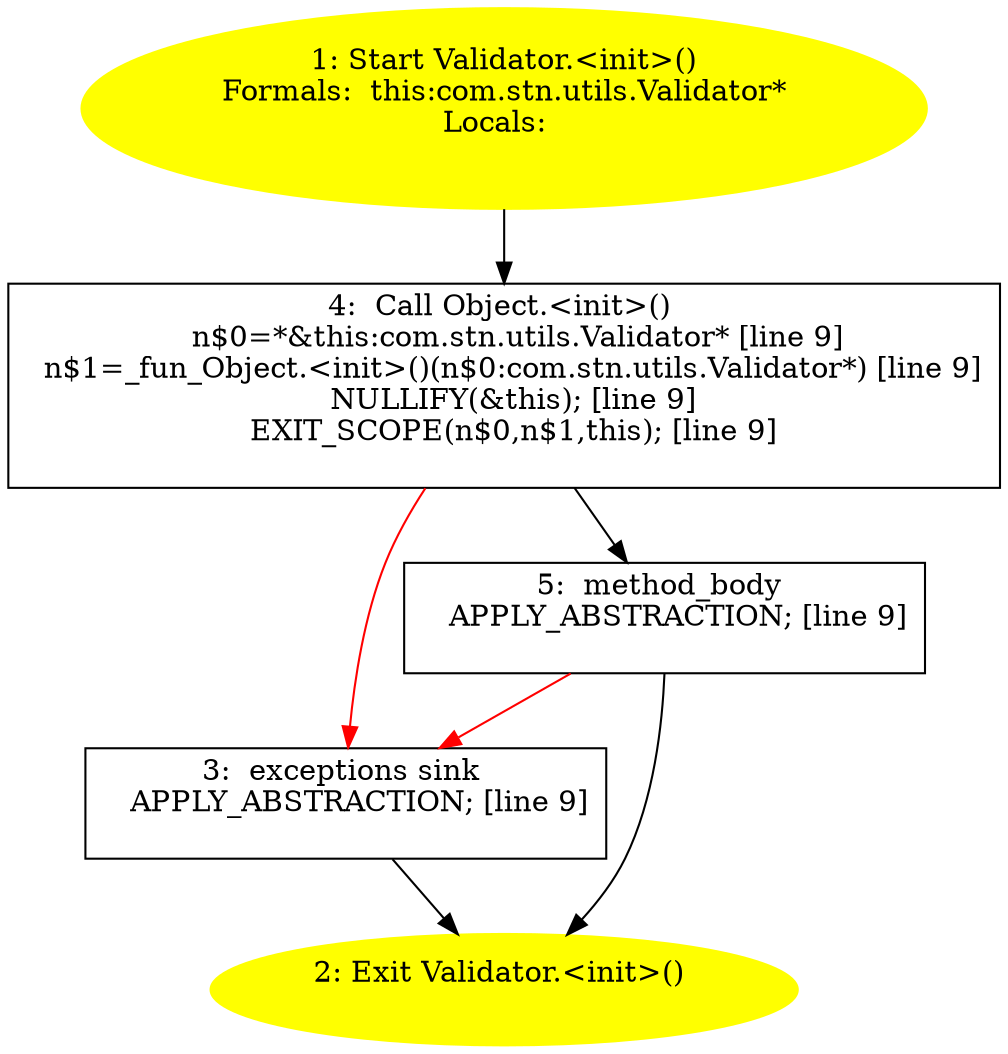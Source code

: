 /* @generated */
digraph cfg {
"com.stn.utils.Validator.<init>().27e854e078119e9faf9849443d98a945_1" [label="1: Start Validator.<init>()\nFormals:  this:com.stn.utils.Validator*\nLocals:  \n  " color=yellow style=filled]
	

	 "com.stn.utils.Validator.<init>().27e854e078119e9faf9849443d98a945_1" -> "com.stn.utils.Validator.<init>().27e854e078119e9faf9849443d98a945_4" ;
"com.stn.utils.Validator.<init>().27e854e078119e9faf9849443d98a945_2" [label="2: Exit Validator.<init>() \n  " color=yellow style=filled]
	

"com.stn.utils.Validator.<init>().27e854e078119e9faf9849443d98a945_3" [label="3:  exceptions sink \n   APPLY_ABSTRACTION; [line 9]\n " shape="box"]
	

	 "com.stn.utils.Validator.<init>().27e854e078119e9faf9849443d98a945_3" -> "com.stn.utils.Validator.<init>().27e854e078119e9faf9849443d98a945_2" ;
"com.stn.utils.Validator.<init>().27e854e078119e9faf9849443d98a945_4" [label="4:  Call Object.<init>() \n   n$0=*&this:com.stn.utils.Validator* [line 9]\n  n$1=_fun_Object.<init>()(n$0:com.stn.utils.Validator*) [line 9]\n  NULLIFY(&this); [line 9]\n  EXIT_SCOPE(n$0,n$1,this); [line 9]\n " shape="box"]
	

	 "com.stn.utils.Validator.<init>().27e854e078119e9faf9849443d98a945_4" -> "com.stn.utils.Validator.<init>().27e854e078119e9faf9849443d98a945_5" ;
	 "com.stn.utils.Validator.<init>().27e854e078119e9faf9849443d98a945_4" -> "com.stn.utils.Validator.<init>().27e854e078119e9faf9849443d98a945_3" [color="red" ];
"com.stn.utils.Validator.<init>().27e854e078119e9faf9849443d98a945_5" [label="5:  method_body \n   APPLY_ABSTRACTION; [line 9]\n " shape="box"]
	

	 "com.stn.utils.Validator.<init>().27e854e078119e9faf9849443d98a945_5" -> "com.stn.utils.Validator.<init>().27e854e078119e9faf9849443d98a945_2" ;
	 "com.stn.utils.Validator.<init>().27e854e078119e9faf9849443d98a945_5" -> "com.stn.utils.Validator.<init>().27e854e078119e9faf9849443d98a945_3" [color="red" ];
}
